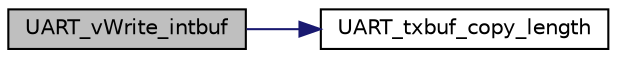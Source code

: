 digraph "UART_vWrite_intbuf"
{
  edge [fontname="Helvetica",fontsize="10",labelfontname="Helvetica",labelfontsize="10"];
  node [fontname="Helvetica",fontsize="10",shape=record];
  rankdir="LR";
  Node30 [label="UART_vWrite_intbuf",height=0.2,width=0.4,color="black", fillcolor="grey75", style="filled", fontcolor="black"];
  Node30 -> Node31 [color="midnightblue",fontsize="10",style="solid",fontname="Helvetica"];
  Node31 [label="UART_txbuf_copy_length",height=0.2,width=0.4,color="black", fillcolor="white", style="filled",URL="$uart_8c.html#ac9d357d2e9e72b2a937e061c2ab8c81e",tooltip="UART_txbuf_copy_length is a helper function. "];
}
